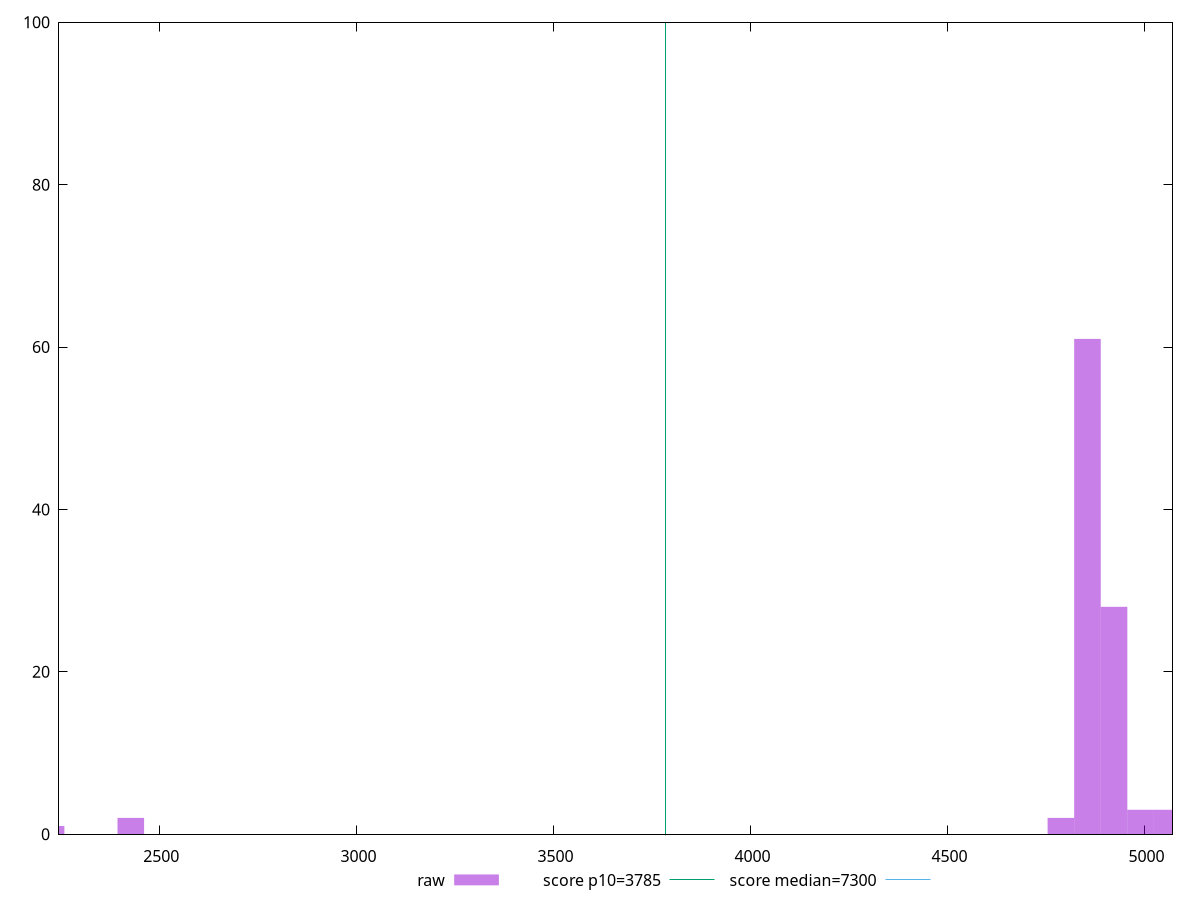 reset

$raw <<EOF
4855.099965800956 61
4922.531909770413 28
4787.668021831498 2
2427.549982900478 2
5057.395797709329 3
2225.2541509921048 1
4989.963853739871 3
EOF

set key outside below
set boxwidth 67.43194396945772
set xrange [2245.366:5070.883449999998]
set yrange [0:100]
set trange [0:100]
set style fill transparent solid 0.5 noborder

set parametric
set terminal svg size 640, 490 enhanced background rgb 'white'
set output "report_00009_2021-02-08T22-37-41.559Z/interactive/samples/pages+cached+noadtech/raw/histogram.svg"

plot $raw title "raw" with boxes, \
     3785,t title "score p10=3785", \
     7300,t title "score median=7300"

reset
